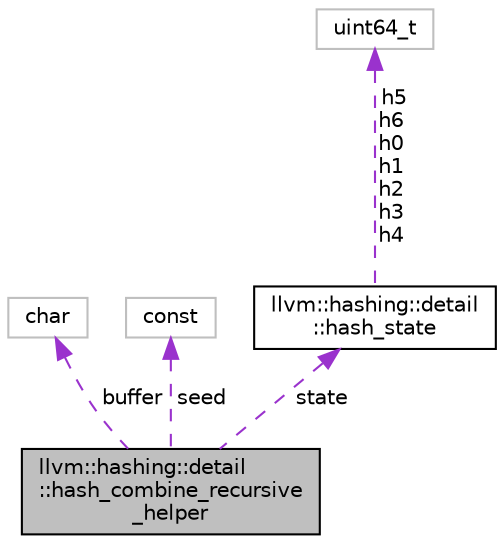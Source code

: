 digraph "llvm::hashing::detail::hash_combine_recursive_helper"
{
 // LATEX_PDF_SIZE
  bgcolor="transparent";
  edge [fontname="Helvetica",fontsize="10",labelfontname="Helvetica",labelfontsize="10"];
  node [fontname="Helvetica",fontsize="10",shape=record];
  Node1 [label="llvm::hashing::detail\l::hash_combine_recursive\l_helper",height=0.2,width=0.4,color="black", fillcolor="grey75", style="filled", fontcolor="black",tooltip="Helper class to manage the recursive combining of hash_combine arguments."];
  Node2 -> Node1 [dir="back",color="darkorchid3",fontsize="10",style="dashed",label=" buffer" ,fontname="Helvetica"];
  Node2 [label="char",height=0.2,width=0.4,color="grey75",tooltip=" "];
  Node3 -> Node1 [dir="back",color="darkorchid3",fontsize="10",style="dashed",label=" seed" ,fontname="Helvetica"];
  Node3 [label="const",height=0.2,width=0.4,color="grey75",tooltip=" "];
  Node4 -> Node1 [dir="back",color="darkorchid3",fontsize="10",style="dashed",label=" state" ,fontname="Helvetica"];
  Node4 [label="llvm::hashing::detail\l::hash_state",height=0.2,width=0.4,color="black",URL="$structllvm_1_1hashing_1_1detail_1_1hash__state.html",tooltip="The intermediate state used during hashing."];
  Node5 -> Node4 [dir="back",color="darkorchid3",fontsize="10",style="dashed",label=" h5\nh6\nh0\nh1\nh2\nh3\nh4" ,fontname="Helvetica"];
  Node5 [label="uint64_t",height=0.2,width=0.4,color="grey75",tooltip=" "];
}
